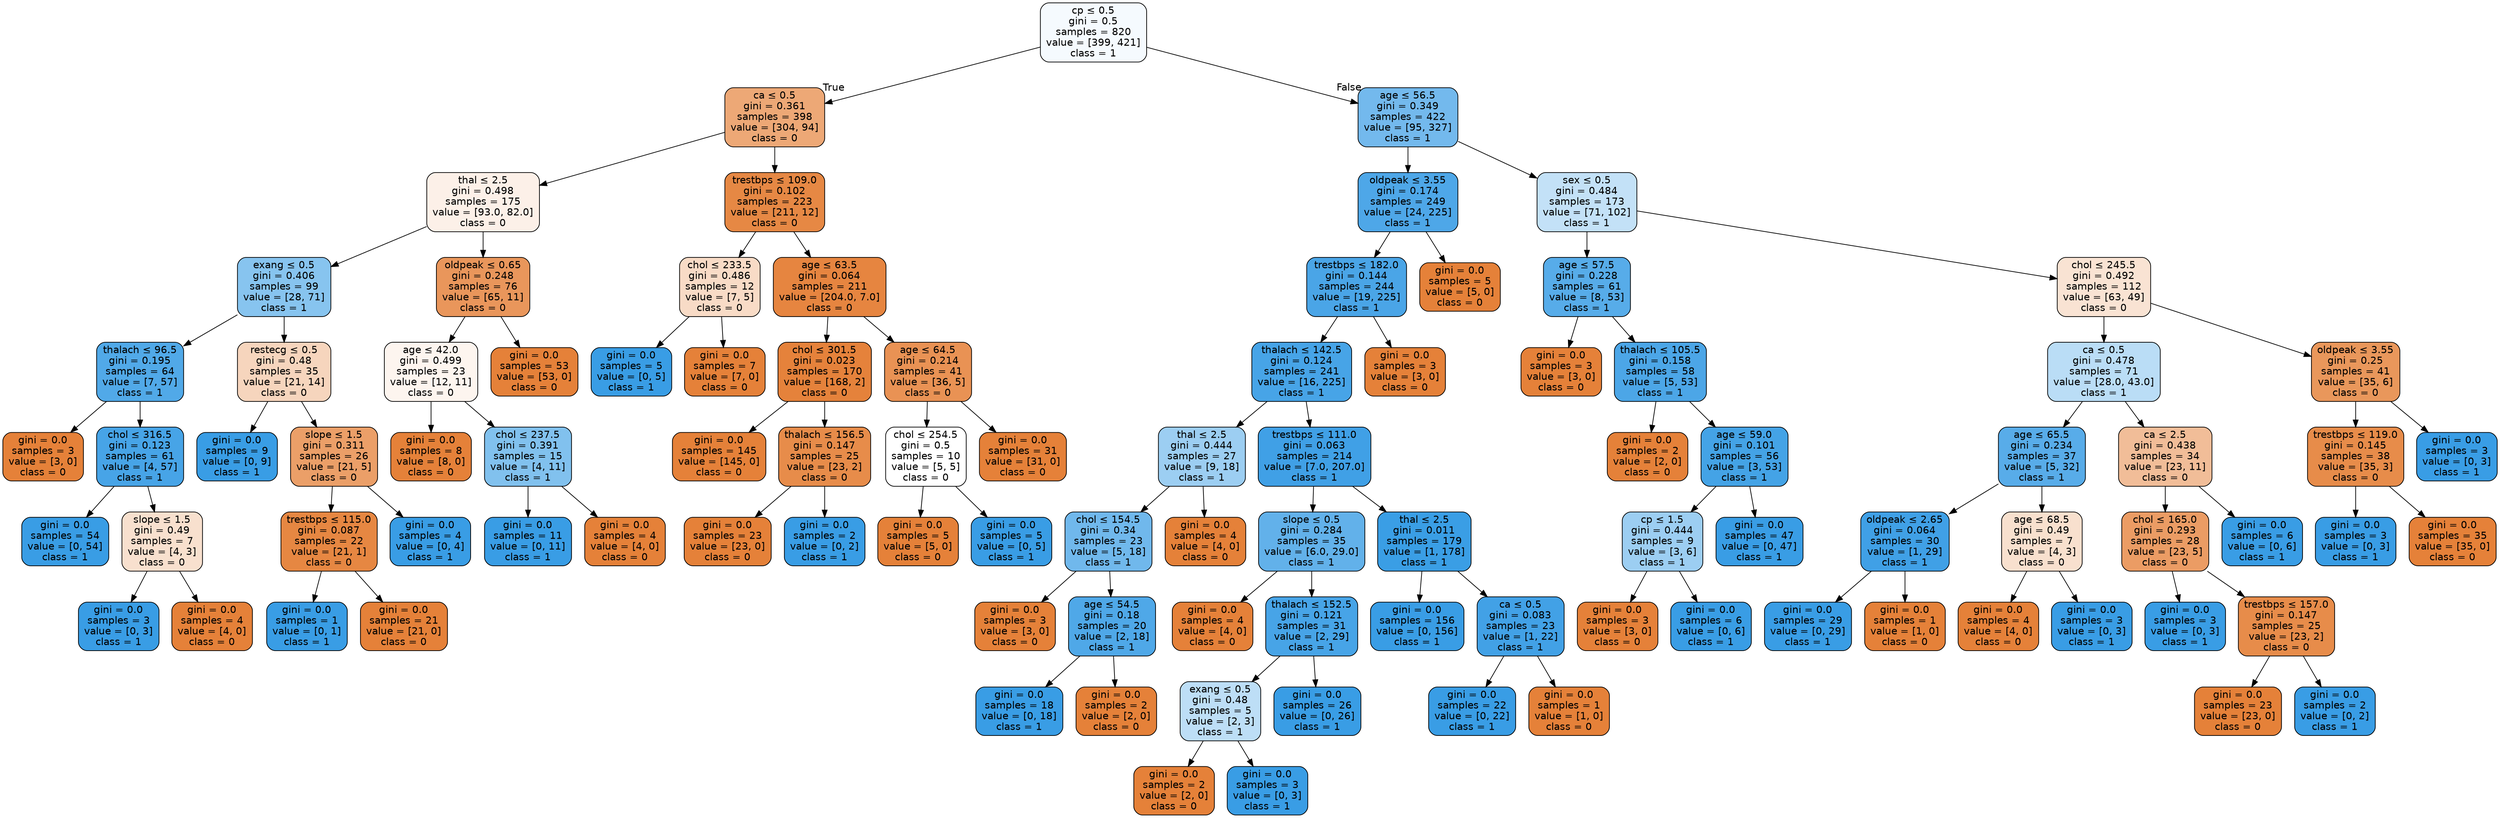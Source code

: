 digraph Tree {
node [shape=box, style="filled, rounded", color="black", fontname="helvetica"] ;
edge [fontname="helvetica"] ;
0 [label=<cp &le; 0.5<br/>gini = 0.5<br/>samples = 820<br/>value = [399, 421]<br/>class = 1>, fillcolor="#f5fafe"] ;
1 [label=<ca &le; 0.5<br/>gini = 0.361<br/>samples = 398<br/>value = [304, 94]<br/>class = 0>, fillcolor="#eda876"] ;
0 -> 1 [labeldistance=2.5, labelangle=45, headlabel="True"] ;
2 [label=<thal &le; 2.5<br/>gini = 0.498<br/>samples = 175<br/>value = [93.0, 82.0]<br/>class = 0>, fillcolor="#fcf0e8"] ;
1 -> 2 ;
3 [label=<exang &le; 0.5<br/>gini = 0.406<br/>samples = 99<br/>value = [28, 71]<br/>class = 1>, fillcolor="#87c4ef"] ;
2 -> 3 ;
4 [label=<thalach &le; 96.5<br/>gini = 0.195<br/>samples = 64<br/>value = [7, 57]<br/>class = 1>, fillcolor="#51a9e8"] ;
3 -> 4 ;
5 [label=<gini = 0.0<br/>samples = 3<br/>value = [3, 0]<br/>class = 0>, fillcolor="#e58139"] ;
4 -> 5 ;
6 [label=<chol &le; 316.5<br/>gini = 0.123<br/>samples = 61<br/>value = [4, 57]<br/>class = 1>, fillcolor="#47a4e7"] ;
4 -> 6 ;
7 [label=<gini = 0.0<br/>samples = 54<br/>value = [0, 54]<br/>class = 1>, fillcolor="#399de5"] ;
6 -> 7 ;
8 [label=<slope &le; 1.5<br/>gini = 0.49<br/>samples = 7<br/>value = [4, 3]<br/>class = 0>, fillcolor="#f8e0ce"] ;
6 -> 8 ;
9 [label=<gini = 0.0<br/>samples = 3<br/>value = [0, 3]<br/>class = 1>, fillcolor="#399de5"] ;
8 -> 9 ;
10 [label=<gini = 0.0<br/>samples = 4<br/>value = [4, 0]<br/>class = 0>, fillcolor="#e58139"] ;
8 -> 10 ;
11 [label=<restecg &le; 0.5<br/>gini = 0.48<br/>samples = 35<br/>value = [21, 14]<br/>class = 0>, fillcolor="#f6d5bd"] ;
3 -> 11 ;
12 [label=<gini = 0.0<br/>samples = 9<br/>value = [0, 9]<br/>class = 1>, fillcolor="#399de5"] ;
11 -> 12 ;
13 [label=<slope &le; 1.5<br/>gini = 0.311<br/>samples = 26<br/>value = [21, 5]<br/>class = 0>, fillcolor="#eb9f68"] ;
11 -> 13 ;
14 [label=<trestbps &le; 115.0<br/>gini = 0.087<br/>samples = 22<br/>value = [21, 1]<br/>class = 0>, fillcolor="#e68742"] ;
13 -> 14 ;
15 [label=<gini = 0.0<br/>samples = 1<br/>value = [0, 1]<br/>class = 1>, fillcolor="#399de5"] ;
14 -> 15 ;
16 [label=<gini = 0.0<br/>samples = 21<br/>value = [21, 0]<br/>class = 0>, fillcolor="#e58139"] ;
14 -> 16 ;
17 [label=<gini = 0.0<br/>samples = 4<br/>value = [0, 4]<br/>class = 1>, fillcolor="#399de5"] ;
13 -> 17 ;
18 [label=<oldpeak &le; 0.65<br/>gini = 0.248<br/>samples = 76<br/>value = [65, 11]<br/>class = 0>, fillcolor="#e9965b"] ;
2 -> 18 ;
19 [label=<age &le; 42.0<br/>gini = 0.499<br/>samples = 23<br/>value = [12, 11]<br/>class = 0>, fillcolor="#fdf5ef"] ;
18 -> 19 ;
20 [label=<gini = 0.0<br/>samples = 8<br/>value = [8, 0]<br/>class = 0>, fillcolor="#e58139"] ;
19 -> 20 ;
21 [label=<chol &le; 237.5<br/>gini = 0.391<br/>samples = 15<br/>value = [4, 11]<br/>class = 1>, fillcolor="#81c1ee"] ;
19 -> 21 ;
22 [label=<gini = 0.0<br/>samples = 11<br/>value = [0, 11]<br/>class = 1>, fillcolor="#399de5"] ;
21 -> 22 ;
23 [label=<gini = 0.0<br/>samples = 4<br/>value = [4, 0]<br/>class = 0>, fillcolor="#e58139"] ;
21 -> 23 ;
24 [label=<gini = 0.0<br/>samples = 53<br/>value = [53, 0]<br/>class = 0>, fillcolor="#e58139"] ;
18 -> 24 ;
25 [label=<trestbps &le; 109.0<br/>gini = 0.102<br/>samples = 223<br/>value = [211, 12]<br/>class = 0>, fillcolor="#e68844"] ;
1 -> 25 ;
26 [label=<chol &le; 233.5<br/>gini = 0.486<br/>samples = 12<br/>value = [7, 5]<br/>class = 0>, fillcolor="#f8dbc6"] ;
25 -> 26 ;
27 [label=<gini = 0.0<br/>samples = 5<br/>value = [0, 5]<br/>class = 1>, fillcolor="#399de5"] ;
26 -> 27 ;
28 [label=<gini = 0.0<br/>samples = 7<br/>value = [7, 0]<br/>class = 0>, fillcolor="#e58139"] ;
26 -> 28 ;
29 [label=<age &le; 63.5<br/>gini = 0.064<br/>samples = 211<br/>value = [204.0, 7.0]<br/>class = 0>, fillcolor="#e68540"] ;
25 -> 29 ;
30 [label=<chol &le; 301.5<br/>gini = 0.023<br/>samples = 170<br/>value = [168, 2]<br/>class = 0>, fillcolor="#e5823b"] ;
29 -> 30 ;
31 [label=<gini = 0.0<br/>samples = 145<br/>value = [145, 0]<br/>class = 0>, fillcolor="#e58139"] ;
30 -> 31 ;
32 [label=<thalach &le; 156.5<br/>gini = 0.147<br/>samples = 25<br/>value = [23, 2]<br/>class = 0>, fillcolor="#e78c4a"] ;
30 -> 32 ;
33 [label=<gini = 0.0<br/>samples = 23<br/>value = [23, 0]<br/>class = 0>, fillcolor="#e58139"] ;
32 -> 33 ;
34 [label=<gini = 0.0<br/>samples = 2<br/>value = [0, 2]<br/>class = 1>, fillcolor="#399de5"] ;
32 -> 34 ;
35 [label=<age &le; 64.5<br/>gini = 0.214<br/>samples = 41<br/>value = [36, 5]<br/>class = 0>, fillcolor="#e99254"] ;
29 -> 35 ;
36 [label=<chol &le; 254.5<br/>gini = 0.5<br/>samples = 10<br/>value = [5, 5]<br/>class = 0>, fillcolor="#ffffff"] ;
35 -> 36 ;
37 [label=<gini = 0.0<br/>samples = 5<br/>value = [5, 0]<br/>class = 0>, fillcolor="#e58139"] ;
36 -> 37 ;
38 [label=<gini = 0.0<br/>samples = 5<br/>value = [0, 5]<br/>class = 1>, fillcolor="#399de5"] ;
36 -> 38 ;
39 [label=<gini = 0.0<br/>samples = 31<br/>value = [31, 0]<br/>class = 0>, fillcolor="#e58139"] ;
35 -> 39 ;
40 [label=<age &le; 56.5<br/>gini = 0.349<br/>samples = 422<br/>value = [95, 327]<br/>class = 1>, fillcolor="#73b9ed"] ;
0 -> 40 [labeldistance=2.5, labelangle=-45, headlabel="False"] ;
41 [label=<oldpeak &le; 3.55<br/>gini = 0.174<br/>samples = 249<br/>value = [24, 225]<br/>class = 1>, fillcolor="#4ea7e8"] ;
40 -> 41 ;
42 [label=<trestbps &le; 182.0<br/>gini = 0.144<br/>samples = 244<br/>value = [19, 225]<br/>class = 1>, fillcolor="#4aa5e7"] ;
41 -> 42 ;
43 [label=<thalach &le; 142.5<br/>gini = 0.124<br/>samples = 241<br/>value = [16, 225]<br/>class = 1>, fillcolor="#47a4e7"] ;
42 -> 43 ;
44 [label=<thal &le; 2.5<br/>gini = 0.444<br/>samples = 27<br/>value = [9, 18]<br/>class = 1>, fillcolor="#9ccef2"] ;
43 -> 44 ;
45 [label=<chol &le; 154.5<br/>gini = 0.34<br/>samples = 23<br/>value = [5, 18]<br/>class = 1>, fillcolor="#70b8ec"] ;
44 -> 45 ;
46 [label=<gini = 0.0<br/>samples = 3<br/>value = [3, 0]<br/>class = 0>, fillcolor="#e58139"] ;
45 -> 46 ;
47 [label=<age &le; 54.5<br/>gini = 0.18<br/>samples = 20<br/>value = [2, 18]<br/>class = 1>, fillcolor="#4fa8e8"] ;
45 -> 47 ;
48 [label=<gini = 0.0<br/>samples = 18<br/>value = [0, 18]<br/>class = 1>, fillcolor="#399de5"] ;
47 -> 48 ;
49 [label=<gini = 0.0<br/>samples = 2<br/>value = [2, 0]<br/>class = 0>, fillcolor="#e58139"] ;
47 -> 49 ;
50 [label=<gini = 0.0<br/>samples = 4<br/>value = [4, 0]<br/>class = 0>, fillcolor="#e58139"] ;
44 -> 50 ;
51 [label=<trestbps &le; 111.0<br/>gini = 0.063<br/>samples = 214<br/>value = [7.0, 207.0]<br/>class = 1>, fillcolor="#40a0e6"] ;
43 -> 51 ;
52 [label=<slope &le; 0.5<br/>gini = 0.284<br/>samples = 35<br/>value = [6.0, 29.0]<br/>class = 1>, fillcolor="#62b1ea"] ;
51 -> 52 ;
53 [label=<gini = 0.0<br/>samples = 4<br/>value = [4, 0]<br/>class = 0>, fillcolor="#e58139"] ;
52 -> 53 ;
54 [label=<thalach &le; 152.5<br/>gini = 0.121<br/>samples = 31<br/>value = [2, 29]<br/>class = 1>, fillcolor="#47a4e7"] ;
52 -> 54 ;
55 [label=<exang &le; 0.5<br/>gini = 0.48<br/>samples = 5<br/>value = [2, 3]<br/>class = 1>, fillcolor="#bddef6"] ;
54 -> 55 ;
56 [label=<gini = 0.0<br/>samples = 2<br/>value = [2, 0]<br/>class = 0>, fillcolor="#e58139"] ;
55 -> 56 ;
57 [label=<gini = 0.0<br/>samples = 3<br/>value = [0, 3]<br/>class = 1>, fillcolor="#399de5"] ;
55 -> 57 ;
58 [label=<gini = 0.0<br/>samples = 26<br/>value = [0, 26]<br/>class = 1>, fillcolor="#399de5"] ;
54 -> 58 ;
59 [label=<thal &le; 2.5<br/>gini = 0.011<br/>samples = 179<br/>value = [1, 178]<br/>class = 1>, fillcolor="#3a9ee5"] ;
51 -> 59 ;
60 [label=<gini = 0.0<br/>samples = 156<br/>value = [0, 156]<br/>class = 1>, fillcolor="#399de5"] ;
59 -> 60 ;
61 [label=<ca &le; 0.5<br/>gini = 0.083<br/>samples = 23<br/>value = [1, 22]<br/>class = 1>, fillcolor="#42a1e6"] ;
59 -> 61 ;
62 [label=<gini = 0.0<br/>samples = 22<br/>value = [0, 22]<br/>class = 1>, fillcolor="#399de5"] ;
61 -> 62 ;
63 [label=<gini = 0.0<br/>samples = 1<br/>value = [1, 0]<br/>class = 0>, fillcolor="#e58139"] ;
61 -> 63 ;
64 [label=<gini = 0.0<br/>samples = 3<br/>value = [3, 0]<br/>class = 0>, fillcolor="#e58139"] ;
42 -> 64 ;
65 [label=<gini = 0.0<br/>samples = 5<br/>value = [5, 0]<br/>class = 0>, fillcolor="#e58139"] ;
41 -> 65 ;
66 [label=<sex &le; 0.5<br/>gini = 0.484<br/>samples = 173<br/>value = [71, 102]<br/>class = 1>, fillcolor="#c3e1f7"] ;
40 -> 66 ;
67 [label=<age &le; 57.5<br/>gini = 0.228<br/>samples = 61<br/>value = [8, 53]<br/>class = 1>, fillcolor="#57ace9"] ;
66 -> 67 ;
68 [label=<gini = 0.0<br/>samples = 3<br/>value = [3, 0]<br/>class = 0>, fillcolor="#e58139"] ;
67 -> 68 ;
69 [label=<thalach &le; 105.5<br/>gini = 0.158<br/>samples = 58<br/>value = [5, 53]<br/>class = 1>, fillcolor="#4ca6e7"] ;
67 -> 69 ;
70 [label=<gini = 0.0<br/>samples = 2<br/>value = [2, 0]<br/>class = 0>, fillcolor="#e58139"] ;
69 -> 70 ;
71 [label=<age &le; 59.0<br/>gini = 0.101<br/>samples = 56<br/>value = [3, 53]<br/>class = 1>, fillcolor="#44a3e6"] ;
69 -> 71 ;
72 [label=<cp &le; 1.5<br/>gini = 0.444<br/>samples = 9<br/>value = [3, 6]<br/>class = 1>, fillcolor="#9ccef2"] ;
71 -> 72 ;
73 [label=<gini = 0.0<br/>samples = 3<br/>value = [3, 0]<br/>class = 0>, fillcolor="#e58139"] ;
72 -> 73 ;
74 [label=<gini = 0.0<br/>samples = 6<br/>value = [0, 6]<br/>class = 1>, fillcolor="#399de5"] ;
72 -> 74 ;
75 [label=<gini = 0.0<br/>samples = 47<br/>value = [0, 47]<br/>class = 1>, fillcolor="#399de5"] ;
71 -> 75 ;
76 [label=<chol &le; 245.5<br/>gini = 0.492<br/>samples = 112<br/>value = [63, 49]<br/>class = 0>, fillcolor="#f9e3d3"] ;
66 -> 76 ;
77 [label=<ca &le; 0.5<br/>gini = 0.478<br/>samples = 71<br/>value = [28.0, 43.0]<br/>class = 1>, fillcolor="#baddf6"] ;
76 -> 77 ;
78 [label=<age &le; 65.5<br/>gini = 0.234<br/>samples = 37<br/>value = [5, 32]<br/>class = 1>, fillcolor="#58ace9"] ;
77 -> 78 ;
79 [label=<oldpeak &le; 2.65<br/>gini = 0.064<br/>samples = 30<br/>value = [1, 29]<br/>class = 1>, fillcolor="#40a0e6"] ;
78 -> 79 ;
80 [label=<gini = 0.0<br/>samples = 29<br/>value = [0, 29]<br/>class = 1>, fillcolor="#399de5"] ;
79 -> 80 ;
81 [label=<gini = 0.0<br/>samples = 1<br/>value = [1, 0]<br/>class = 0>, fillcolor="#e58139"] ;
79 -> 81 ;
82 [label=<age &le; 68.5<br/>gini = 0.49<br/>samples = 7<br/>value = [4, 3]<br/>class = 0>, fillcolor="#f8e0ce"] ;
78 -> 82 ;
83 [label=<gini = 0.0<br/>samples = 4<br/>value = [4, 0]<br/>class = 0>, fillcolor="#e58139"] ;
82 -> 83 ;
84 [label=<gini = 0.0<br/>samples = 3<br/>value = [0, 3]<br/>class = 1>, fillcolor="#399de5"] ;
82 -> 84 ;
85 [label=<ca &le; 2.5<br/>gini = 0.438<br/>samples = 34<br/>value = [23, 11]<br/>class = 0>, fillcolor="#f1bd98"] ;
77 -> 85 ;
86 [label=<chol &le; 165.0<br/>gini = 0.293<br/>samples = 28<br/>value = [23, 5]<br/>class = 0>, fillcolor="#eb9c64"] ;
85 -> 86 ;
87 [label=<gini = 0.0<br/>samples = 3<br/>value = [0, 3]<br/>class = 1>, fillcolor="#399de5"] ;
86 -> 87 ;
88 [label=<trestbps &le; 157.0<br/>gini = 0.147<br/>samples = 25<br/>value = [23, 2]<br/>class = 0>, fillcolor="#e78c4a"] ;
86 -> 88 ;
89 [label=<gini = 0.0<br/>samples = 23<br/>value = [23, 0]<br/>class = 0>, fillcolor="#e58139"] ;
88 -> 89 ;
90 [label=<gini = 0.0<br/>samples = 2<br/>value = [0, 2]<br/>class = 1>, fillcolor="#399de5"] ;
88 -> 90 ;
91 [label=<gini = 0.0<br/>samples = 6<br/>value = [0, 6]<br/>class = 1>, fillcolor="#399de5"] ;
85 -> 91 ;
92 [label=<oldpeak &le; 3.55<br/>gini = 0.25<br/>samples = 41<br/>value = [35, 6]<br/>class = 0>, fillcolor="#e9975b"] ;
76 -> 92 ;
93 [label=<trestbps &le; 119.0<br/>gini = 0.145<br/>samples = 38<br/>value = [35, 3]<br/>class = 0>, fillcolor="#e78c4a"] ;
92 -> 93 ;
94 [label=<gini = 0.0<br/>samples = 3<br/>value = [0, 3]<br/>class = 1>, fillcolor="#399de5"] ;
93 -> 94 ;
95 [label=<gini = 0.0<br/>samples = 35<br/>value = [35, 0]<br/>class = 0>, fillcolor="#e58139"] ;
93 -> 95 ;
96 [label=<gini = 0.0<br/>samples = 3<br/>value = [0, 3]<br/>class = 1>, fillcolor="#399de5"] ;
92 -> 96 ;
}
